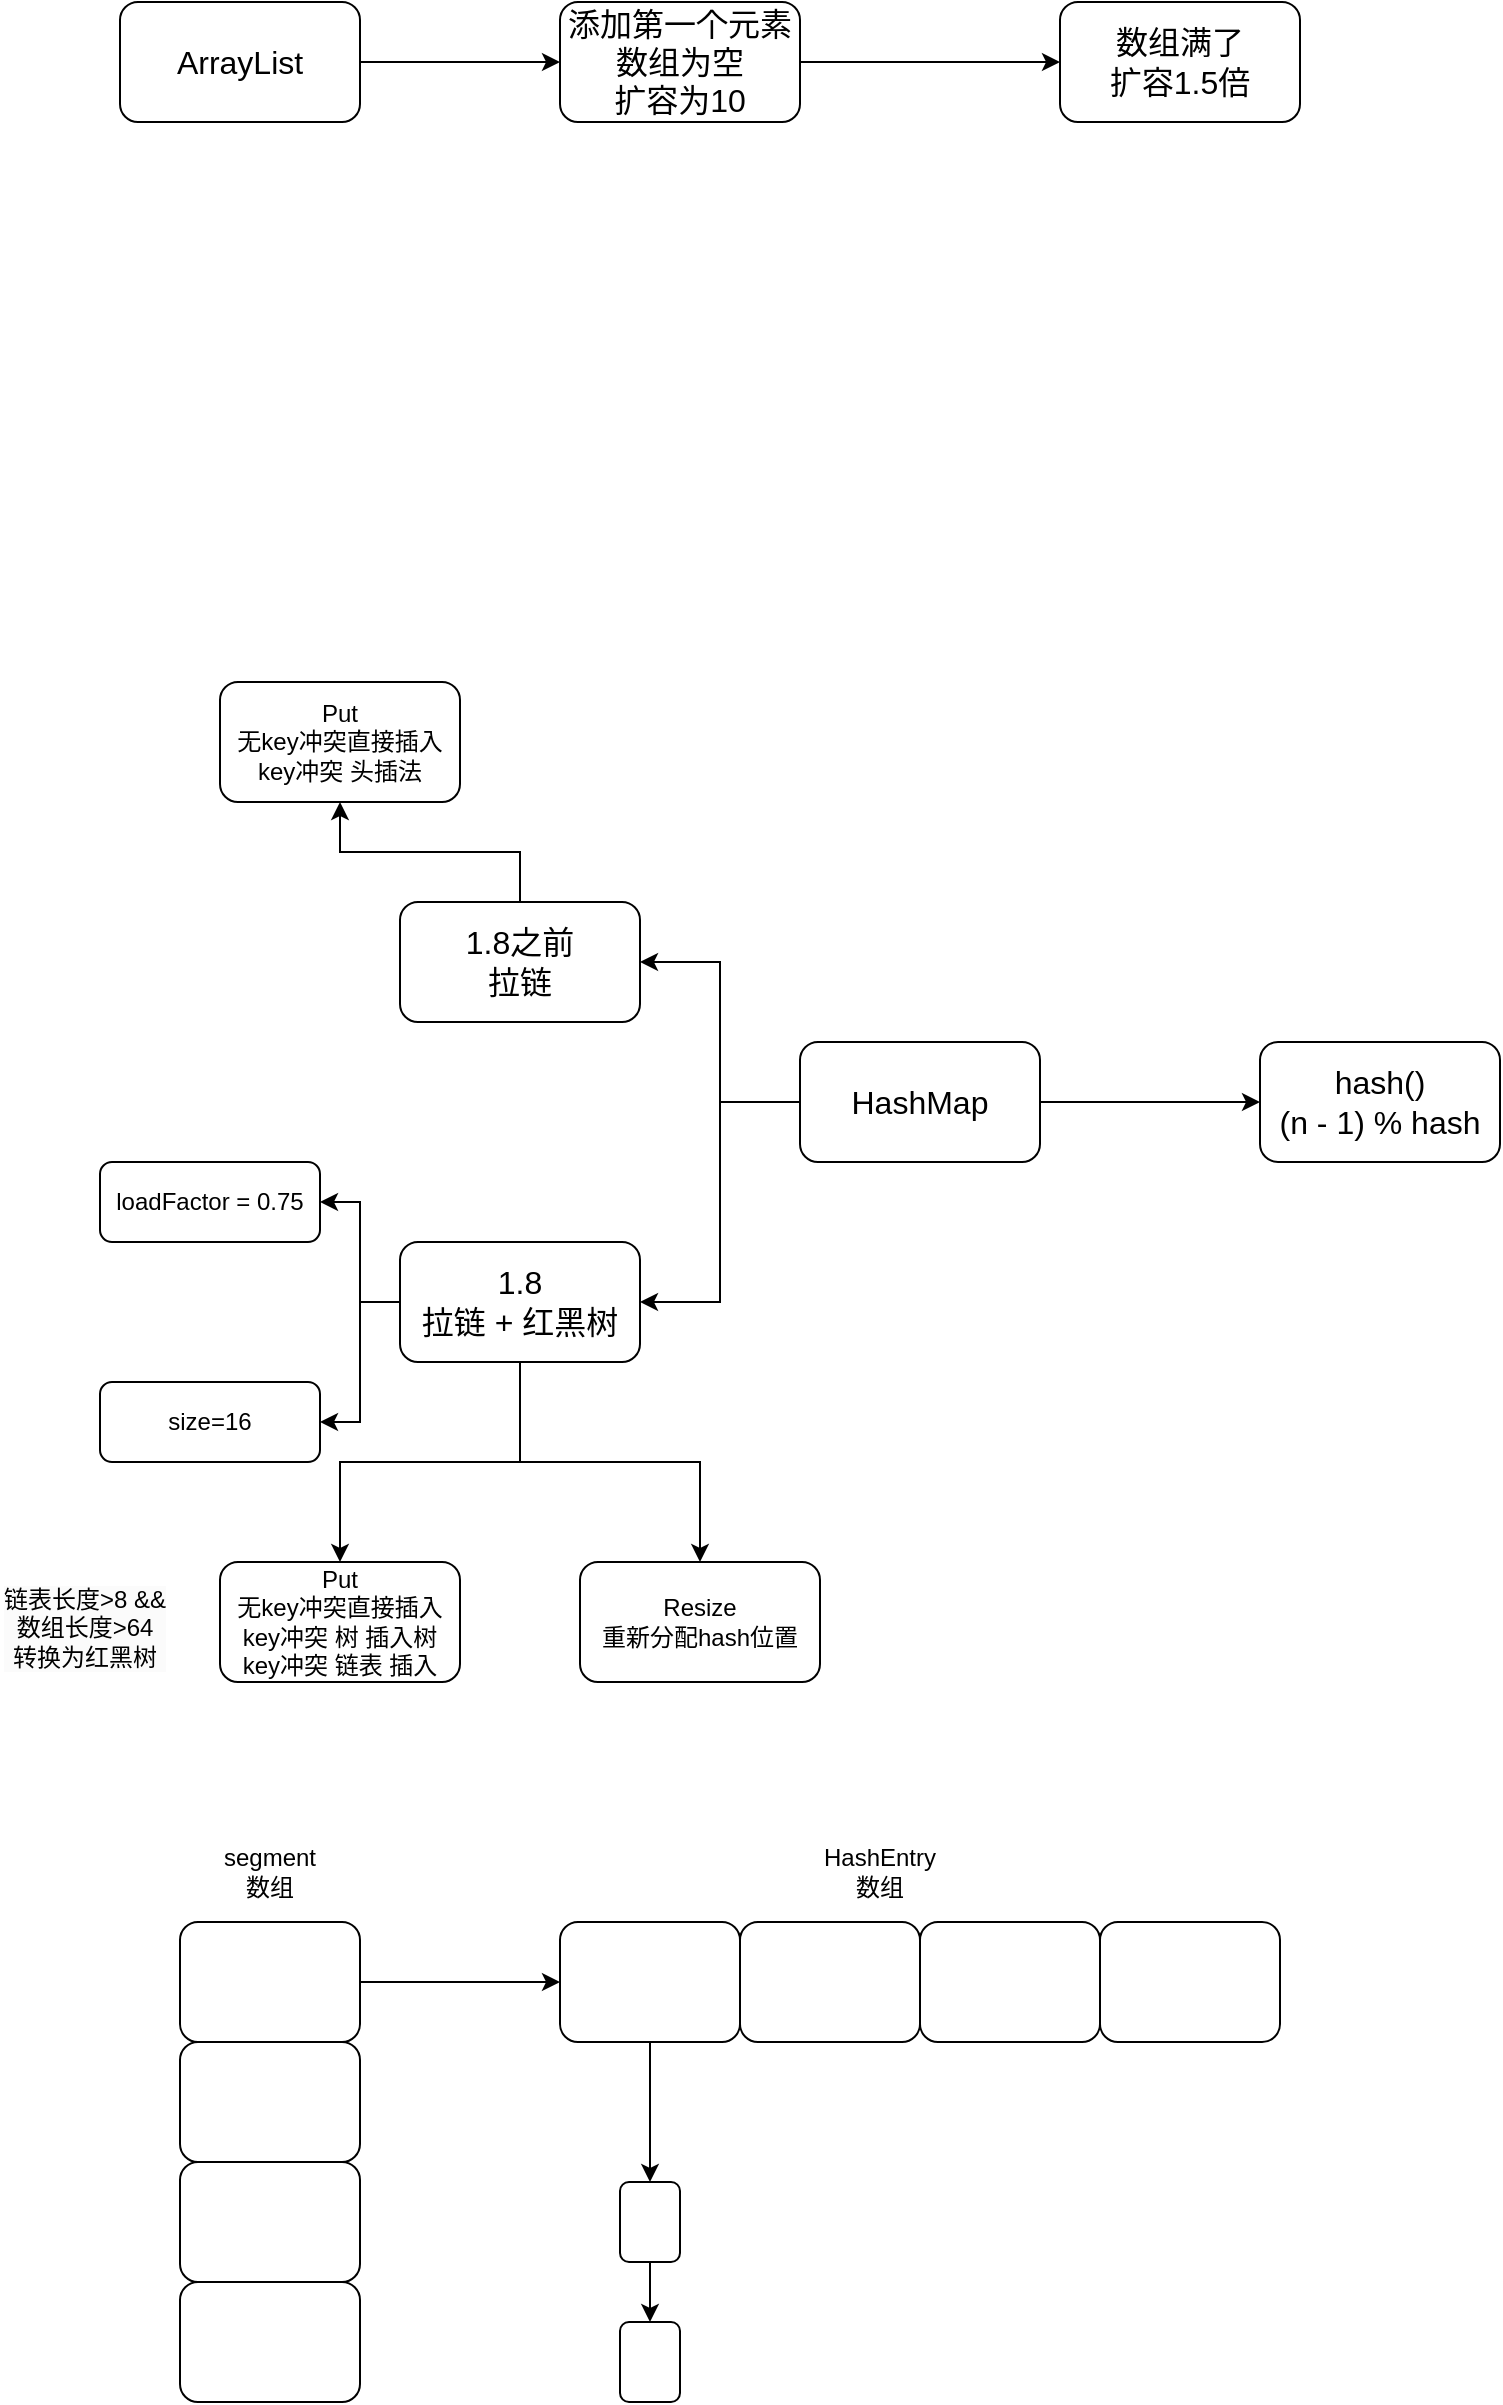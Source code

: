 <mxfile version="24.0.4" type="github">
  <diagram name="第 1 页" id="5ei_g1tk0s-xRTgqxU74">
    <mxGraphModel dx="1026" dy="566" grid="1" gridSize="10" guides="1" tooltips="1" connect="1" arrows="1" fold="1" page="1" pageScale="1" pageWidth="827" pageHeight="1169" math="0" shadow="0">
      <root>
        <mxCell id="0" />
        <mxCell id="1" parent="0" />
        <mxCell id="Qoz6VtvJYiMbTrqpaC2w-3" style="edgeStyle=orthogonalEdgeStyle;rounded=0;orthogonalLoop=1;jettySize=auto;html=1;exitX=1;exitY=0.5;exitDx=0;exitDy=0;entryX=0;entryY=0.5;entryDx=0;entryDy=0;" parent="1" source="Qoz6VtvJYiMbTrqpaC2w-1" target="Qoz6VtvJYiMbTrqpaC2w-2" edge="1">
          <mxGeometry relative="1" as="geometry" />
        </mxCell>
        <mxCell id="Qoz6VtvJYiMbTrqpaC2w-1" value="ArrayList" style="rounded=1;whiteSpace=wrap;html=1;fontSize=16;" parent="1" vertex="1">
          <mxGeometry x="100" y="120" width="120" height="60" as="geometry" />
        </mxCell>
        <mxCell id="Qoz6VtvJYiMbTrqpaC2w-5" style="edgeStyle=orthogonalEdgeStyle;rounded=0;orthogonalLoop=1;jettySize=auto;html=1;exitX=1;exitY=0.5;exitDx=0;exitDy=0;" parent="1" source="Qoz6VtvJYiMbTrqpaC2w-2" edge="1">
          <mxGeometry relative="1" as="geometry">
            <mxPoint x="570" y="150" as="targetPoint" />
          </mxGeometry>
        </mxCell>
        <mxCell id="Qoz6VtvJYiMbTrqpaC2w-2" value="添加第一个元素&lt;div style=&quot;font-size: 16px;&quot;&gt;数组为空&lt;/div&gt;&lt;div style=&quot;font-size: 16px;&quot;&gt;扩容为10&lt;/div&gt;" style="rounded=1;whiteSpace=wrap;html=1;fontSize=16;" parent="1" vertex="1">
          <mxGeometry x="320" y="120" width="120" height="60" as="geometry" />
        </mxCell>
        <mxCell id="Qoz6VtvJYiMbTrqpaC2w-6" value="数组满了&lt;div style=&quot;font-size: 16px;&quot;&gt;扩容1.5倍&lt;/div&gt;" style="rounded=1;whiteSpace=wrap;html=1;fontSize=16;" parent="1" vertex="1">
          <mxGeometry x="570" y="120" width="120" height="60" as="geometry" />
        </mxCell>
        <mxCell id="esi6x0RJp982XUn0TsWh-3" style="edgeStyle=orthogonalEdgeStyle;rounded=0;orthogonalLoop=1;jettySize=auto;html=1;exitX=1;exitY=0.5;exitDx=0;exitDy=0;" edge="1" parent="1" source="esi6x0RJp982XUn0TsWh-1" target="esi6x0RJp982XUn0TsWh-2">
          <mxGeometry relative="1" as="geometry" />
        </mxCell>
        <mxCell id="esi6x0RJp982XUn0TsWh-7" style="edgeStyle=orthogonalEdgeStyle;rounded=0;orthogonalLoop=1;jettySize=auto;html=1;exitX=0;exitY=0.5;exitDx=0;exitDy=0;entryX=1;entryY=0.5;entryDx=0;entryDy=0;" edge="1" parent="1" source="esi6x0RJp982XUn0TsWh-1" target="esi6x0RJp982XUn0TsWh-5">
          <mxGeometry relative="1" as="geometry" />
        </mxCell>
        <mxCell id="esi6x0RJp982XUn0TsWh-8" style="edgeStyle=orthogonalEdgeStyle;rounded=0;orthogonalLoop=1;jettySize=auto;html=1;exitX=0;exitY=0.5;exitDx=0;exitDy=0;entryX=1;entryY=0.5;entryDx=0;entryDy=0;" edge="1" parent="1" source="esi6x0RJp982XUn0TsWh-1" target="esi6x0RJp982XUn0TsWh-6">
          <mxGeometry relative="1" as="geometry" />
        </mxCell>
        <mxCell id="esi6x0RJp982XUn0TsWh-1" value="HashMap" style="rounded=1;whiteSpace=wrap;html=1;fontSize=16;" vertex="1" parent="1">
          <mxGeometry x="440" y="640" width="120" height="60" as="geometry" />
        </mxCell>
        <mxCell id="esi6x0RJp982XUn0TsWh-2" value="hash()&lt;div&gt;(n - 1) % hash&lt;/div&gt;" style="rounded=1;whiteSpace=wrap;html=1;fontSize=16;" vertex="1" parent="1">
          <mxGeometry x="670" y="640" width="120" height="60" as="geometry" />
        </mxCell>
        <mxCell id="esi6x0RJp982XUn0TsWh-18" style="edgeStyle=orthogonalEdgeStyle;rounded=0;orthogonalLoop=1;jettySize=auto;html=1;exitX=0.5;exitY=0;exitDx=0;exitDy=0;entryX=0.5;entryY=1;entryDx=0;entryDy=0;" edge="1" parent="1" source="esi6x0RJp982XUn0TsWh-5" target="esi6x0RJp982XUn0TsWh-17">
          <mxGeometry relative="1" as="geometry" />
        </mxCell>
        <mxCell id="esi6x0RJp982XUn0TsWh-5" value="&lt;div style=&quot;font-size: 16px;&quot;&gt;1.8之前&lt;/div&gt;拉链" style="rounded=1;whiteSpace=wrap;html=1;fontSize=16;" vertex="1" parent="1">
          <mxGeometry x="240" y="570" width="120" height="60" as="geometry" />
        </mxCell>
        <mxCell id="esi6x0RJp982XUn0TsWh-12" style="edgeStyle=orthogonalEdgeStyle;rounded=0;orthogonalLoop=1;jettySize=auto;html=1;exitX=0;exitY=0.5;exitDx=0;exitDy=0;entryX=1;entryY=0.5;entryDx=0;entryDy=0;" edge="1" parent="1" source="esi6x0RJp982XUn0TsWh-6" target="esi6x0RJp982XUn0TsWh-10">
          <mxGeometry relative="1" as="geometry" />
        </mxCell>
        <mxCell id="esi6x0RJp982XUn0TsWh-13" style="edgeStyle=orthogonalEdgeStyle;rounded=0;orthogonalLoop=1;jettySize=auto;html=1;exitX=0;exitY=0.5;exitDx=0;exitDy=0;entryX=1;entryY=0.5;entryDx=0;entryDy=0;" edge="1" parent="1" source="esi6x0RJp982XUn0TsWh-6" target="esi6x0RJp982XUn0TsWh-11">
          <mxGeometry relative="1" as="geometry" />
        </mxCell>
        <mxCell id="esi6x0RJp982XUn0TsWh-16" style="edgeStyle=orthogonalEdgeStyle;rounded=0;orthogonalLoop=1;jettySize=auto;html=1;exitX=0.5;exitY=1;exitDx=0;exitDy=0;entryX=0.5;entryY=0;entryDx=0;entryDy=0;" edge="1" parent="1" source="esi6x0RJp982XUn0TsWh-6" target="esi6x0RJp982XUn0TsWh-15">
          <mxGeometry relative="1" as="geometry" />
        </mxCell>
        <mxCell id="esi6x0RJp982XUn0TsWh-20" style="edgeStyle=orthogonalEdgeStyle;rounded=0;orthogonalLoop=1;jettySize=auto;html=1;exitX=0.5;exitY=1;exitDx=0;exitDy=0;" edge="1" parent="1" source="esi6x0RJp982XUn0TsWh-6" target="esi6x0RJp982XUn0TsWh-19">
          <mxGeometry relative="1" as="geometry" />
        </mxCell>
        <mxCell id="esi6x0RJp982XUn0TsWh-6" value="&lt;div style=&quot;font-size: 16px;&quot;&gt;1.8&lt;/div&gt;拉链 + 红黑树" style="rounded=1;whiteSpace=wrap;html=1;fontSize=16;" vertex="1" parent="1">
          <mxGeometry x="240" y="740" width="120" height="60" as="geometry" />
        </mxCell>
        <mxCell id="esi6x0RJp982XUn0TsWh-10" value="loadFactor = 0.75" style="rounded=1;whiteSpace=wrap;html=1;" vertex="1" parent="1">
          <mxGeometry x="90" y="700" width="110" height="40" as="geometry" />
        </mxCell>
        <mxCell id="esi6x0RJp982XUn0TsWh-11" value="size=16" style="rounded=1;whiteSpace=wrap;html=1;" vertex="1" parent="1">
          <mxGeometry x="90" y="810" width="110" height="40" as="geometry" />
        </mxCell>
        <mxCell id="esi6x0RJp982XUn0TsWh-15" value="Put&lt;div style=&quot;font-size: 12px;&quot;&gt;&lt;/div&gt;&lt;div style=&quot;font-size: 12px;&quot;&gt;无key冲突直接插入&lt;/div&gt;&lt;div style=&quot;font-size: 12px;&quot;&gt;key冲突 树 插入树&lt;/div&gt;&lt;div style=&quot;font-size: 12px;&quot;&gt;key冲突 链表 插入&lt;/div&gt;" style="rounded=1;whiteSpace=wrap;html=1;fontSize=12;" vertex="1" parent="1">
          <mxGeometry x="150" y="900" width="120" height="60" as="geometry" />
        </mxCell>
        <mxCell id="esi6x0RJp982XUn0TsWh-17" value="Put&lt;div style=&quot;font-size: 12px;&quot;&gt;&lt;/div&gt;&lt;div style=&quot;font-size: 12px;&quot;&gt;无key冲突直接插入&lt;/div&gt;&lt;div style=&quot;font-size: 12px;&quot;&gt;key冲突 头插法&lt;/div&gt;" style="rounded=1;whiteSpace=wrap;html=1;fontSize=12;" vertex="1" parent="1">
          <mxGeometry x="150" y="460" width="120" height="60" as="geometry" />
        </mxCell>
        <mxCell id="esi6x0RJp982XUn0TsWh-19" value="&lt;div style=&quot;font-size: 12px;&quot;&gt;&lt;/div&gt;&lt;div style=&quot;font-size: 12px;&quot;&gt;Resize&lt;/div&gt;&lt;div style=&quot;font-size: 12px;&quot;&gt;重新分配hash位置&lt;/div&gt;" style="rounded=1;whiteSpace=wrap;html=1;fontSize=12;" vertex="1" parent="1">
          <mxGeometry x="330" y="900" width="120" height="60" as="geometry" />
        </mxCell>
        <mxCell id="esi6x0RJp982XUn0TsWh-21" value="&lt;div style=&quot;color: rgb(0, 0, 0); font-family: Helvetica; font-size: 12px; font-style: normal; font-variant-ligatures: normal; font-variant-caps: normal; font-weight: 400; letter-spacing: normal; orphans: 2; text-align: center; text-indent: 0px; text-transform: none; widows: 2; word-spacing: 0px; -webkit-text-stroke-width: 0px; white-space: normal; background-color: rgb(251, 251, 251); text-decoration-thickness: initial; text-decoration-style: initial; text-decoration-color: initial;&quot;&gt;链表长度&amp;gt;8 &amp;amp;&amp;amp;&lt;/div&gt;&lt;div style=&quot;color: rgb(0, 0, 0); font-family: Helvetica; font-size: 12px; font-style: normal; font-variant-ligatures: normal; font-variant-caps: normal; font-weight: 400; letter-spacing: normal; orphans: 2; text-align: center; text-indent: 0px; text-transform: none; widows: 2; word-spacing: 0px; -webkit-text-stroke-width: 0px; white-space: normal; background-color: rgb(251, 251, 251); text-decoration-thickness: initial; text-decoration-style: initial; text-decoration-color: initial;&quot;&gt;数组长度&amp;gt;64&lt;/div&gt;&lt;div style=&quot;color: rgb(0, 0, 0); font-family: Helvetica; font-size: 12px; font-style: normal; font-variant-ligatures: normal; font-variant-caps: normal; font-weight: 400; letter-spacing: normal; orphans: 2; text-align: center; text-indent: 0px; text-transform: none; widows: 2; word-spacing: 0px; -webkit-text-stroke-width: 0px; white-space: normal; background-color: rgb(251, 251, 251); text-decoration-thickness: initial; text-decoration-style: initial; text-decoration-color: initial;&quot;&gt;转换为红黑树&lt;/div&gt;" style="text;whiteSpace=wrap;html=1;" vertex="1" parent="1">
          <mxGeometry x="40" y="905" width="90" height="50" as="geometry" />
        </mxCell>
        <mxCell id="esi6x0RJp982XUn0TsWh-32" style="edgeStyle=orthogonalEdgeStyle;rounded=0;orthogonalLoop=1;jettySize=auto;html=1;exitX=1;exitY=0.5;exitDx=0;exitDy=0;" edge="1" parent="1" source="esi6x0RJp982XUn0TsWh-22" target="esi6x0RJp982XUn0TsWh-27">
          <mxGeometry relative="1" as="geometry" />
        </mxCell>
        <mxCell id="esi6x0RJp982XUn0TsWh-22" value="" style="rounded=1;whiteSpace=wrap;html=1;" vertex="1" parent="1">
          <mxGeometry x="130" y="1080" width="90" height="60" as="geometry" />
        </mxCell>
        <mxCell id="esi6x0RJp982XUn0TsWh-23" value="" style="rounded=1;whiteSpace=wrap;html=1;" vertex="1" parent="1">
          <mxGeometry x="130" y="1140" width="90" height="60" as="geometry" />
        </mxCell>
        <mxCell id="esi6x0RJp982XUn0TsWh-24" value="" style="rounded=1;whiteSpace=wrap;html=1;" vertex="1" parent="1">
          <mxGeometry x="130" y="1200" width="90" height="60" as="geometry" />
        </mxCell>
        <mxCell id="esi6x0RJp982XUn0TsWh-25" value="" style="rounded=1;whiteSpace=wrap;html=1;" vertex="1" parent="1">
          <mxGeometry x="130" y="1260" width="90" height="60" as="geometry" />
        </mxCell>
        <mxCell id="esi6x0RJp982XUn0TsWh-26" value="segment数组" style="text;html=1;align=center;verticalAlign=middle;whiteSpace=wrap;rounded=0;" vertex="1" parent="1">
          <mxGeometry x="145" y="1040" width="60" height="30" as="geometry" />
        </mxCell>
        <mxCell id="esi6x0RJp982XUn0TsWh-34" style="edgeStyle=orthogonalEdgeStyle;rounded=0;orthogonalLoop=1;jettySize=auto;html=1;exitX=0.5;exitY=1;exitDx=0;exitDy=0;" edge="1" parent="1" source="esi6x0RJp982XUn0TsWh-27">
          <mxGeometry relative="1" as="geometry">
            <mxPoint x="365" y="1210" as="targetPoint" />
          </mxGeometry>
        </mxCell>
        <mxCell id="esi6x0RJp982XUn0TsWh-27" value="" style="rounded=1;whiteSpace=wrap;html=1;" vertex="1" parent="1">
          <mxGeometry x="320" y="1080" width="90" height="60" as="geometry" />
        </mxCell>
        <mxCell id="esi6x0RJp982XUn0TsWh-29" value="" style="rounded=1;whiteSpace=wrap;html=1;" vertex="1" parent="1">
          <mxGeometry x="410" y="1080" width="90" height="60" as="geometry" />
        </mxCell>
        <mxCell id="esi6x0RJp982XUn0TsWh-30" value="" style="rounded=1;whiteSpace=wrap;html=1;" vertex="1" parent="1">
          <mxGeometry x="500" y="1080" width="90" height="60" as="geometry" />
        </mxCell>
        <mxCell id="esi6x0RJp982XUn0TsWh-31" value="" style="rounded=1;whiteSpace=wrap;html=1;" vertex="1" parent="1">
          <mxGeometry x="590" y="1080" width="90" height="60" as="geometry" />
        </mxCell>
        <mxCell id="esi6x0RJp982XUn0TsWh-33" value="HashEntry&lt;div&gt;数组&lt;/div&gt;" style="text;html=1;align=center;verticalAlign=middle;whiteSpace=wrap;rounded=0;" vertex="1" parent="1">
          <mxGeometry x="450" y="1040" width="60" height="30" as="geometry" />
        </mxCell>
        <mxCell id="esi6x0RJp982XUn0TsWh-37" style="edgeStyle=orthogonalEdgeStyle;rounded=0;orthogonalLoop=1;jettySize=auto;html=1;exitX=0.5;exitY=1;exitDx=0;exitDy=0;" edge="1" parent="1" source="esi6x0RJp982XUn0TsWh-35" target="esi6x0RJp982XUn0TsWh-36">
          <mxGeometry relative="1" as="geometry" />
        </mxCell>
        <mxCell id="esi6x0RJp982XUn0TsWh-35" value="" style="rounded=1;whiteSpace=wrap;html=1;" vertex="1" parent="1">
          <mxGeometry x="350" y="1210" width="30" height="40" as="geometry" />
        </mxCell>
        <mxCell id="esi6x0RJp982XUn0TsWh-36" value="" style="rounded=1;whiteSpace=wrap;html=1;" vertex="1" parent="1">
          <mxGeometry x="350" y="1280" width="30" height="40" as="geometry" />
        </mxCell>
      </root>
    </mxGraphModel>
  </diagram>
</mxfile>
